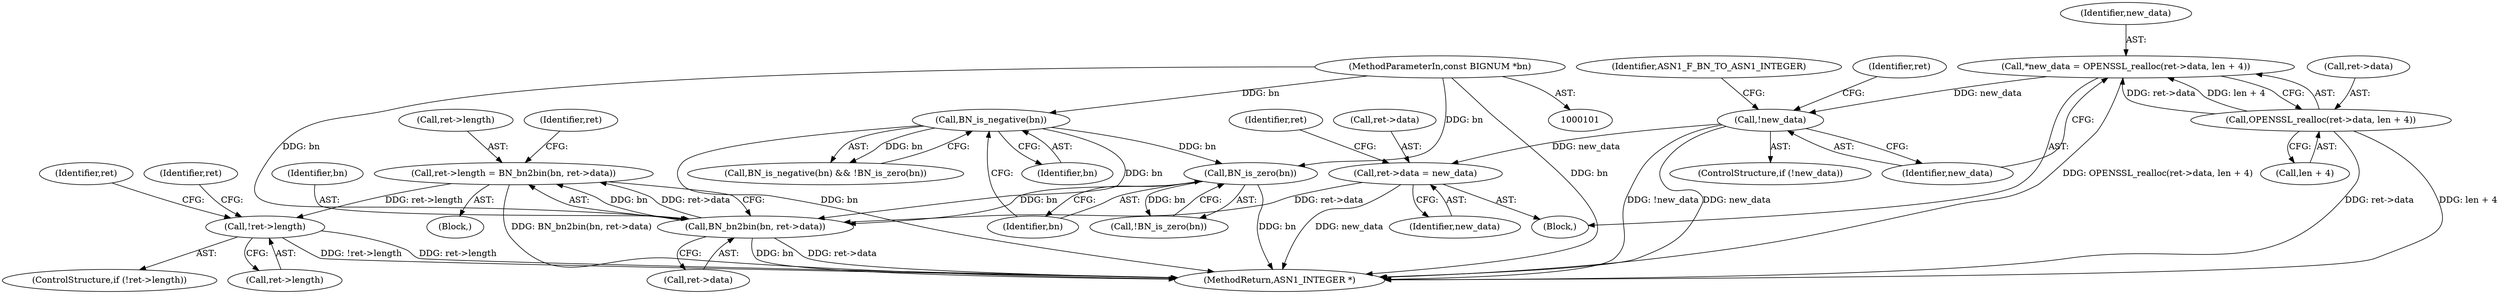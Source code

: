 digraph "0_openssl_3661bb4e7934668bd99ca777ea8b30eedfafa871@pointer" {
"1000192" [label="(Call,!ret->length)"];
"1000182" [label="(Call,ret->length = BN_bn2bin(bn, ret->data))"];
"1000186" [label="(Call,BN_bn2bin(bn, ret->data))"];
"1000134" [label="(Call,BN_is_negative(bn))"];
"1000102" [label="(MethodParameterIn,const BIGNUM *bn)"];
"1000137" [label="(Call,BN_is_zero(bn))"];
"1000177" [label="(Call,ret->data = new_data)"];
"1000170" [label="(Call,!new_data)"];
"1000160" [label="(Call,*new_data = OPENSSL_realloc(ret->data, len + 4))"];
"1000162" [label="(Call,OPENSSL_realloc(ret->data, len + 4))"];
"1000182" [label="(Call,ret->length = BN_bn2bin(bn, ret->data))"];
"1000166" [label="(Call,len + 4)"];
"1000188" [label="(Call,ret->data)"];
"1000220" [label="(MethodReturn,ASN1_INTEGER *)"];
"1000186" [label="(Call,BN_bn2bin(bn, ret->data))"];
"1000191" [label="(ControlStructure,if (!ret->length))"];
"1000177" [label="(Call,ret->data = new_data)"];
"1000137" [label="(Call,BN_is_zero(bn))"];
"1000194" [label="(Identifier,ret)"];
"1000104" [label="(Block,)"];
"1000171" [label="(Identifier,new_data)"];
"1000210" [label="(Identifier,ret)"];
"1000184" [label="(Identifier,ret)"];
"1000161" [label="(Identifier,new_data)"];
"1000136" [label="(Call,!BN_is_zero(bn))"];
"1000138" [label="(Identifier,bn)"];
"1000135" [label="(Identifier,bn)"];
"1000169" [label="(ControlStructure,if (!new_data))"];
"1000160" [label="(Call,*new_data = OPENSSL_realloc(ret->data, len + 4))"];
"1000200" [label="(Identifier,ret)"];
"1000183" [label="(Call,ret->length)"];
"1000178" [label="(Call,ret->data)"];
"1000133" [label="(Call,BN_is_negative(bn) && !BN_is_zero(bn))"];
"1000187" [label="(Identifier,bn)"];
"1000162" [label="(Call,OPENSSL_realloc(ret->data, len + 4))"];
"1000163" [label="(Call,ret->data)"];
"1000102" [label="(MethodParameterIn,const BIGNUM *bn)"];
"1000179" [label="(Identifier,ret)"];
"1000134" [label="(Call,BN_is_negative(bn))"];
"1000192" [label="(Call,!ret->length)"];
"1000170" [label="(Call,!new_data)"];
"1000174" [label="(Identifier,ASN1_F_BN_TO_ASN1_INTEGER)"];
"1000158" [label="(Block,)"];
"1000193" [label="(Call,ret->length)"];
"1000181" [label="(Identifier,new_data)"];
"1000192" -> "1000191"  [label="AST: "];
"1000192" -> "1000193"  [label="CFG: "];
"1000193" -> "1000192"  [label="AST: "];
"1000200" -> "1000192"  [label="CFG: "];
"1000210" -> "1000192"  [label="CFG: "];
"1000192" -> "1000220"  [label="DDG: ret->length"];
"1000192" -> "1000220"  [label="DDG: !ret->length"];
"1000182" -> "1000192"  [label="DDG: ret->length"];
"1000182" -> "1000104"  [label="AST: "];
"1000182" -> "1000186"  [label="CFG: "];
"1000183" -> "1000182"  [label="AST: "];
"1000186" -> "1000182"  [label="AST: "];
"1000194" -> "1000182"  [label="CFG: "];
"1000182" -> "1000220"  [label="DDG: BN_bn2bin(bn, ret->data)"];
"1000186" -> "1000182"  [label="DDG: bn"];
"1000186" -> "1000182"  [label="DDG: ret->data"];
"1000186" -> "1000188"  [label="CFG: "];
"1000187" -> "1000186"  [label="AST: "];
"1000188" -> "1000186"  [label="AST: "];
"1000186" -> "1000220"  [label="DDG: bn"];
"1000186" -> "1000220"  [label="DDG: ret->data"];
"1000134" -> "1000186"  [label="DDG: bn"];
"1000137" -> "1000186"  [label="DDG: bn"];
"1000102" -> "1000186"  [label="DDG: bn"];
"1000177" -> "1000186"  [label="DDG: ret->data"];
"1000134" -> "1000133"  [label="AST: "];
"1000134" -> "1000135"  [label="CFG: "];
"1000135" -> "1000134"  [label="AST: "];
"1000138" -> "1000134"  [label="CFG: "];
"1000133" -> "1000134"  [label="CFG: "];
"1000134" -> "1000220"  [label="DDG: bn"];
"1000134" -> "1000133"  [label="DDG: bn"];
"1000102" -> "1000134"  [label="DDG: bn"];
"1000134" -> "1000137"  [label="DDG: bn"];
"1000102" -> "1000101"  [label="AST: "];
"1000102" -> "1000220"  [label="DDG: bn"];
"1000102" -> "1000137"  [label="DDG: bn"];
"1000137" -> "1000136"  [label="AST: "];
"1000137" -> "1000138"  [label="CFG: "];
"1000138" -> "1000137"  [label="AST: "];
"1000136" -> "1000137"  [label="CFG: "];
"1000137" -> "1000220"  [label="DDG: bn"];
"1000137" -> "1000136"  [label="DDG: bn"];
"1000177" -> "1000158"  [label="AST: "];
"1000177" -> "1000181"  [label="CFG: "];
"1000178" -> "1000177"  [label="AST: "];
"1000181" -> "1000177"  [label="AST: "];
"1000184" -> "1000177"  [label="CFG: "];
"1000177" -> "1000220"  [label="DDG: new_data"];
"1000170" -> "1000177"  [label="DDG: new_data"];
"1000170" -> "1000169"  [label="AST: "];
"1000170" -> "1000171"  [label="CFG: "];
"1000171" -> "1000170"  [label="AST: "];
"1000174" -> "1000170"  [label="CFG: "];
"1000179" -> "1000170"  [label="CFG: "];
"1000170" -> "1000220"  [label="DDG: new_data"];
"1000170" -> "1000220"  [label="DDG: !new_data"];
"1000160" -> "1000170"  [label="DDG: new_data"];
"1000160" -> "1000158"  [label="AST: "];
"1000160" -> "1000162"  [label="CFG: "];
"1000161" -> "1000160"  [label="AST: "];
"1000162" -> "1000160"  [label="AST: "];
"1000171" -> "1000160"  [label="CFG: "];
"1000160" -> "1000220"  [label="DDG: OPENSSL_realloc(ret->data, len + 4)"];
"1000162" -> "1000160"  [label="DDG: ret->data"];
"1000162" -> "1000160"  [label="DDG: len + 4"];
"1000162" -> "1000166"  [label="CFG: "];
"1000163" -> "1000162"  [label="AST: "];
"1000166" -> "1000162"  [label="AST: "];
"1000162" -> "1000220"  [label="DDG: len + 4"];
"1000162" -> "1000220"  [label="DDG: ret->data"];
}
